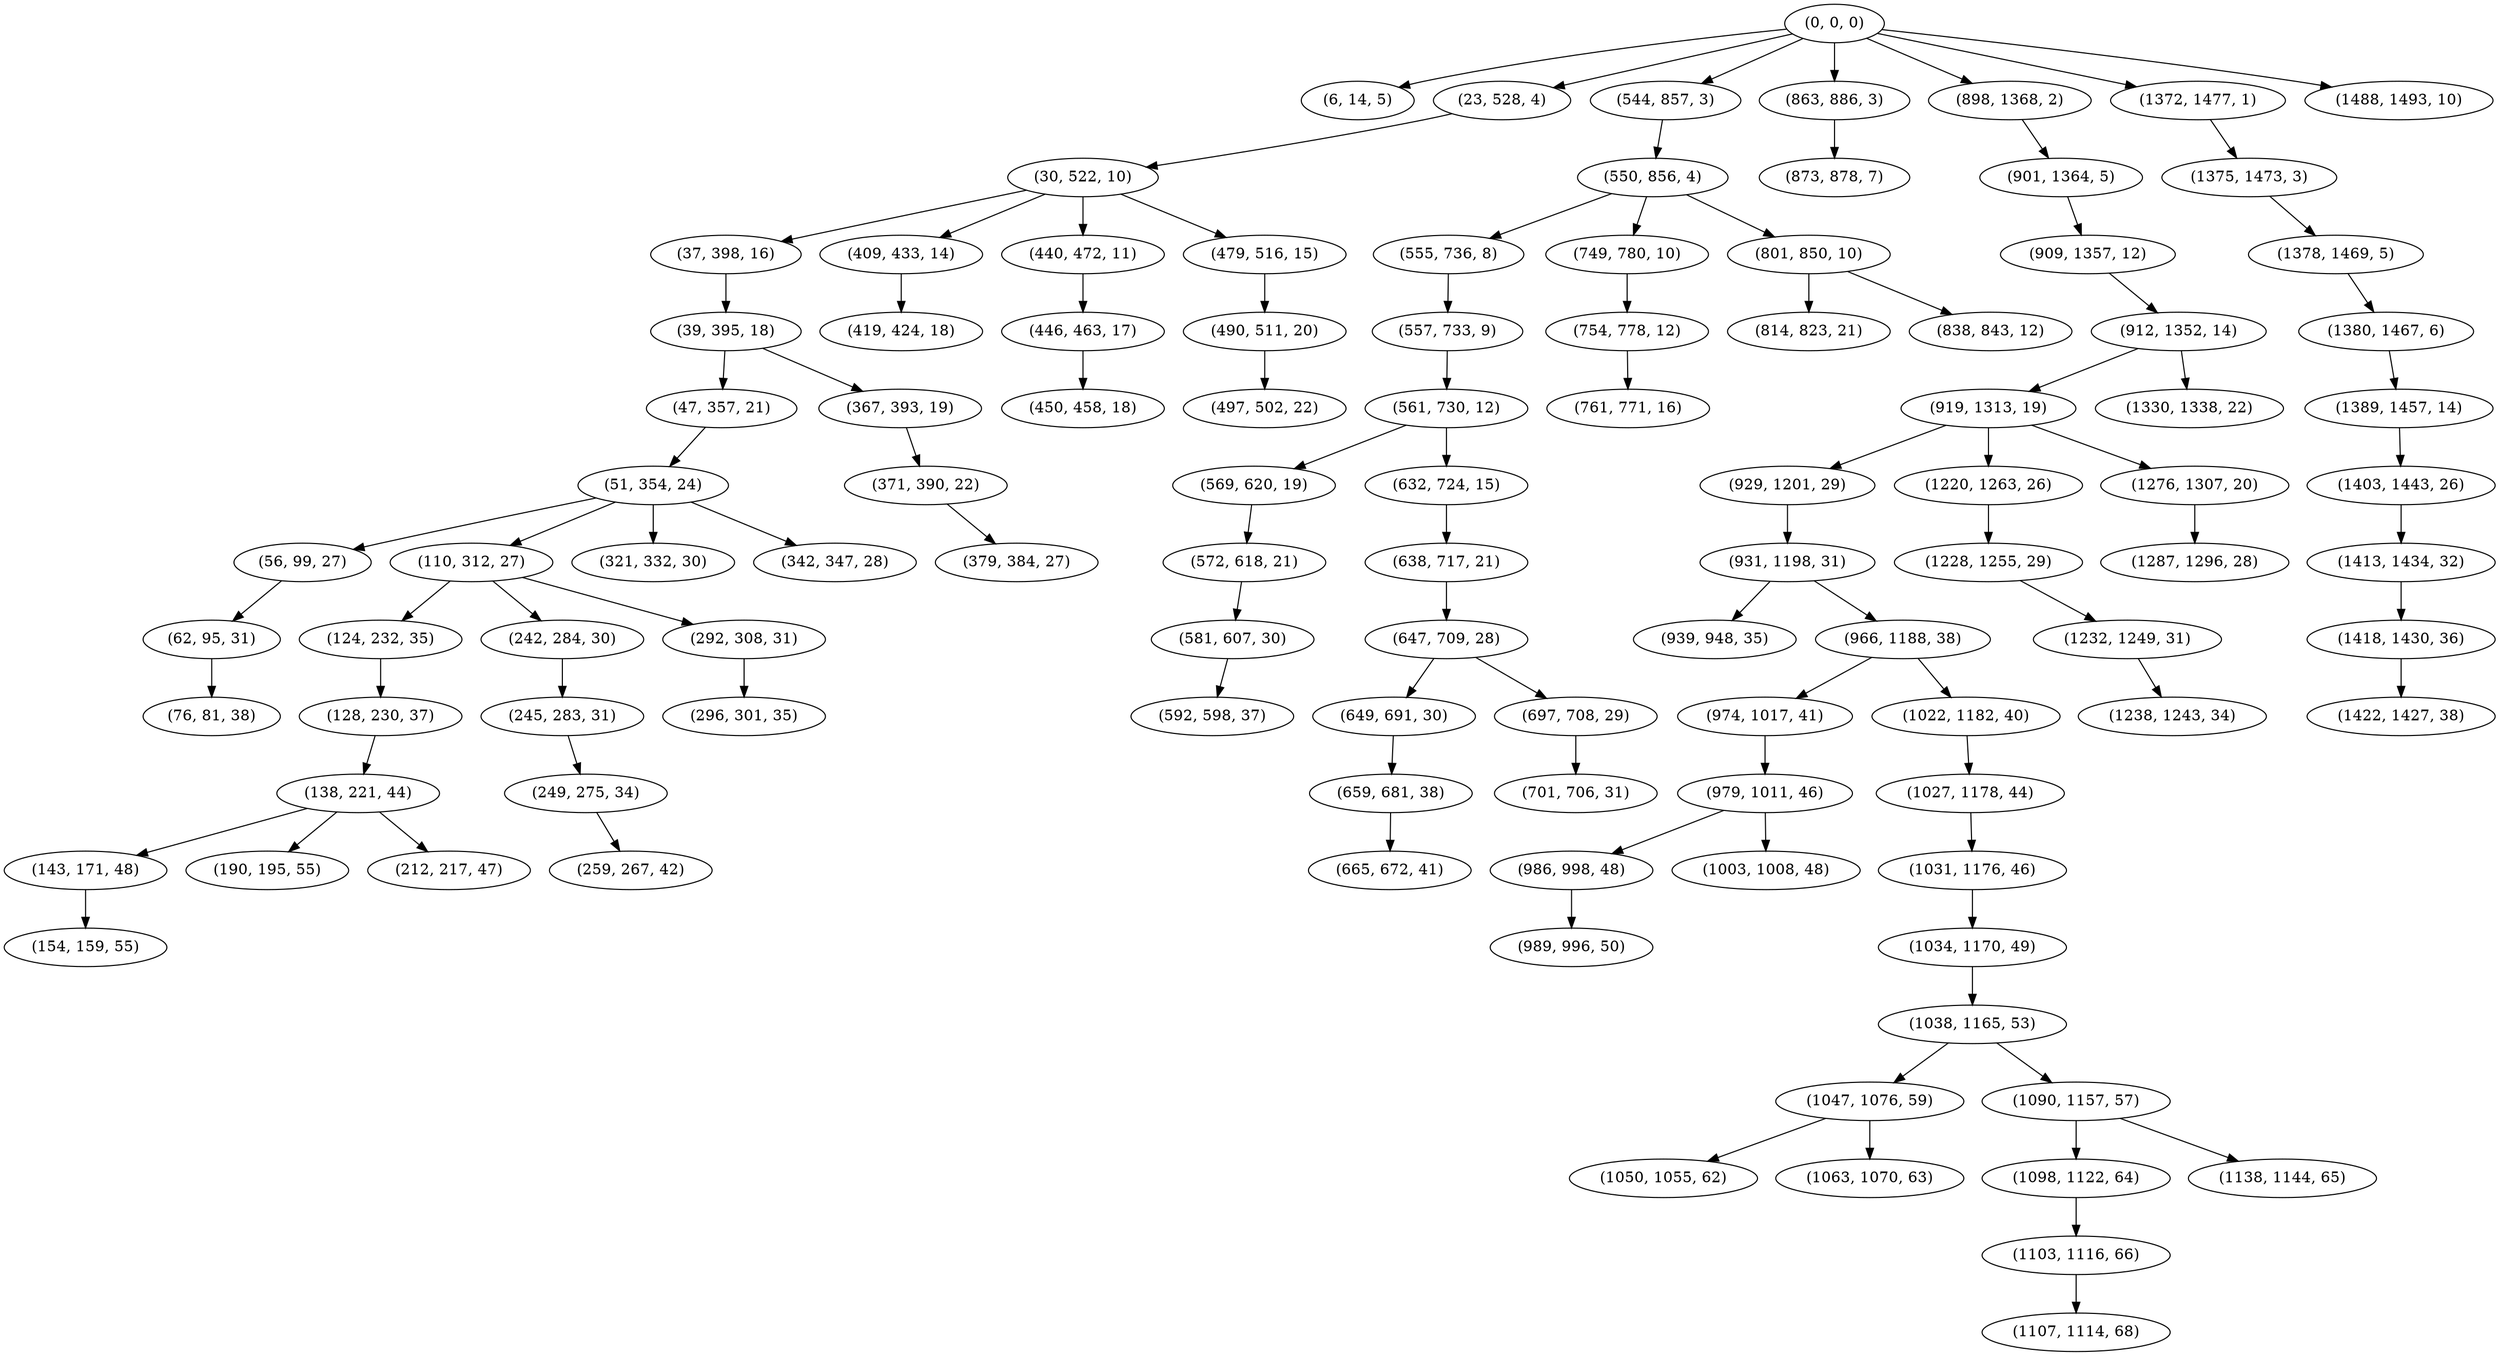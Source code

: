digraph tree {
    "(0, 0, 0)";
    "(6, 14, 5)";
    "(23, 528, 4)";
    "(30, 522, 10)";
    "(37, 398, 16)";
    "(39, 395, 18)";
    "(47, 357, 21)";
    "(51, 354, 24)";
    "(56, 99, 27)";
    "(62, 95, 31)";
    "(76, 81, 38)";
    "(110, 312, 27)";
    "(124, 232, 35)";
    "(128, 230, 37)";
    "(138, 221, 44)";
    "(143, 171, 48)";
    "(154, 159, 55)";
    "(190, 195, 55)";
    "(212, 217, 47)";
    "(242, 284, 30)";
    "(245, 283, 31)";
    "(249, 275, 34)";
    "(259, 267, 42)";
    "(292, 308, 31)";
    "(296, 301, 35)";
    "(321, 332, 30)";
    "(342, 347, 28)";
    "(367, 393, 19)";
    "(371, 390, 22)";
    "(379, 384, 27)";
    "(409, 433, 14)";
    "(419, 424, 18)";
    "(440, 472, 11)";
    "(446, 463, 17)";
    "(450, 458, 18)";
    "(479, 516, 15)";
    "(490, 511, 20)";
    "(497, 502, 22)";
    "(544, 857, 3)";
    "(550, 856, 4)";
    "(555, 736, 8)";
    "(557, 733, 9)";
    "(561, 730, 12)";
    "(569, 620, 19)";
    "(572, 618, 21)";
    "(581, 607, 30)";
    "(592, 598, 37)";
    "(632, 724, 15)";
    "(638, 717, 21)";
    "(647, 709, 28)";
    "(649, 691, 30)";
    "(659, 681, 38)";
    "(665, 672, 41)";
    "(697, 708, 29)";
    "(701, 706, 31)";
    "(749, 780, 10)";
    "(754, 778, 12)";
    "(761, 771, 16)";
    "(801, 850, 10)";
    "(814, 823, 21)";
    "(838, 843, 12)";
    "(863, 886, 3)";
    "(873, 878, 7)";
    "(898, 1368, 2)";
    "(901, 1364, 5)";
    "(909, 1357, 12)";
    "(912, 1352, 14)";
    "(919, 1313, 19)";
    "(929, 1201, 29)";
    "(931, 1198, 31)";
    "(939, 948, 35)";
    "(966, 1188, 38)";
    "(974, 1017, 41)";
    "(979, 1011, 46)";
    "(986, 998, 48)";
    "(989, 996, 50)";
    "(1003, 1008, 48)";
    "(1022, 1182, 40)";
    "(1027, 1178, 44)";
    "(1031, 1176, 46)";
    "(1034, 1170, 49)";
    "(1038, 1165, 53)";
    "(1047, 1076, 59)";
    "(1050, 1055, 62)";
    "(1063, 1070, 63)";
    "(1090, 1157, 57)";
    "(1098, 1122, 64)";
    "(1103, 1116, 66)";
    "(1107, 1114, 68)";
    "(1138, 1144, 65)";
    "(1220, 1263, 26)";
    "(1228, 1255, 29)";
    "(1232, 1249, 31)";
    "(1238, 1243, 34)";
    "(1276, 1307, 20)";
    "(1287, 1296, 28)";
    "(1330, 1338, 22)";
    "(1372, 1477, 1)";
    "(1375, 1473, 3)";
    "(1378, 1469, 5)";
    "(1380, 1467, 6)";
    "(1389, 1457, 14)";
    "(1403, 1443, 26)";
    "(1413, 1434, 32)";
    "(1418, 1430, 36)";
    "(1422, 1427, 38)";
    "(1488, 1493, 10)";
    "(0, 0, 0)" -> "(6, 14, 5)";
    "(0, 0, 0)" -> "(23, 528, 4)";
    "(0, 0, 0)" -> "(544, 857, 3)";
    "(0, 0, 0)" -> "(863, 886, 3)";
    "(0, 0, 0)" -> "(898, 1368, 2)";
    "(0, 0, 0)" -> "(1372, 1477, 1)";
    "(0, 0, 0)" -> "(1488, 1493, 10)";
    "(23, 528, 4)" -> "(30, 522, 10)";
    "(30, 522, 10)" -> "(37, 398, 16)";
    "(30, 522, 10)" -> "(409, 433, 14)";
    "(30, 522, 10)" -> "(440, 472, 11)";
    "(30, 522, 10)" -> "(479, 516, 15)";
    "(37, 398, 16)" -> "(39, 395, 18)";
    "(39, 395, 18)" -> "(47, 357, 21)";
    "(39, 395, 18)" -> "(367, 393, 19)";
    "(47, 357, 21)" -> "(51, 354, 24)";
    "(51, 354, 24)" -> "(56, 99, 27)";
    "(51, 354, 24)" -> "(110, 312, 27)";
    "(51, 354, 24)" -> "(321, 332, 30)";
    "(51, 354, 24)" -> "(342, 347, 28)";
    "(56, 99, 27)" -> "(62, 95, 31)";
    "(62, 95, 31)" -> "(76, 81, 38)";
    "(110, 312, 27)" -> "(124, 232, 35)";
    "(110, 312, 27)" -> "(242, 284, 30)";
    "(110, 312, 27)" -> "(292, 308, 31)";
    "(124, 232, 35)" -> "(128, 230, 37)";
    "(128, 230, 37)" -> "(138, 221, 44)";
    "(138, 221, 44)" -> "(143, 171, 48)";
    "(138, 221, 44)" -> "(190, 195, 55)";
    "(138, 221, 44)" -> "(212, 217, 47)";
    "(143, 171, 48)" -> "(154, 159, 55)";
    "(242, 284, 30)" -> "(245, 283, 31)";
    "(245, 283, 31)" -> "(249, 275, 34)";
    "(249, 275, 34)" -> "(259, 267, 42)";
    "(292, 308, 31)" -> "(296, 301, 35)";
    "(367, 393, 19)" -> "(371, 390, 22)";
    "(371, 390, 22)" -> "(379, 384, 27)";
    "(409, 433, 14)" -> "(419, 424, 18)";
    "(440, 472, 11)" -> "(446, 463, 17)";
    "(446, 463, 17)" -> "(450, 458, 18)";
    "(479, 516, 15)" -> "(490, 511, 20)";
    "(490, 511, 20)" -> "(497, 502, 22)";
    "(544, 857, 3)" -> "(550, 856, 4)";
    "(550, 856, 4)" -> "(555, 736, 8)";
    "(550, 856, 4)" -> "(749, 780, 10)";
    "(550, 856, 4)" -> "(801, 850, 10)";
    "(555, 736, 8)" -> "(557, 733, 9)";
    "(557, 733, 9)" -> "(561, 730, 12)";
    "(561, 730, 12)" -> "(569, 620, 19)";
    "(561, 730, 12)" -> "(632, 724, 15)";
    "(569, 620, 19)" -> "(572, 618, 21)";
    "(572, 618, 21)" -> "(581, 607, 30)";
    "(581, 607, 30)" -> "(592, 598, 37)";
    "(632, 724, 15)" -> "(638, 717, 21)";
    "(638, 717, 21)" -> "(647, 709, 28)";
    "(647, 709, 28)" -> "(649, 691, 30)";
    "(647, 709, 28)" -> "(697, 708, 29)";
    "(649, 691, 30)" -> "(659, 681, 38)";
    "(659, 681, 38)" -> "(665, 672, 41)";
    "(697, 708, 29)" -> "(701, 706, 31)";
    "(749, 780, 10)" -> "(754, 778, 12)";
    "(754, 778, 12)" -> "(761, 771, 16)";
    "(801, 850, 10)" -> "(814, 823, 21)";
    "(801, 850, 10)" -> "(838, 843, 12)";
    "(863, 886, 3)" -> "(873, 878, 7)";
    "(898, 1368, 2)" -> "(901, 1364, 5)";
    "(901, 1364, 5)" -> "(909, 1357, 12)";
    "(909, 1357, 12)" -> "(912, 1352, 14)";
    "(912, 1352, 14)" -> "(919, 1313, 19)";
    "(912, 1352, 14)" -> "(1330, 1338, 22)";
    "(919, 1313, 19)" -> "(929, 1201, 29)";
    "(919, 1313, 19)" -> "(1220, 1263, 26)";
    "(919, 1313, 19)" -> "(1276, 1307, 20)";
    "(929, 1201, 29)" -> "(931, 1198, 31)";
    "(931, 1198, 31)" -> "(939, 948, 35)";
    "(931, 1198, 31)" -> "(966, 1188, 38)";
    "(966, 1188, 38)" -> "(974, 1017, 41)";
    "(966, 1188, 38)" -> "(1022, 1182, 40)";
    "(974, 1017, 41)" -> "(979, 1011, 46)";
    "(979, 1011, 46)" -> "(986, 998, 48)";
    "(979, 1011, 46)" -> "(1003, 1008, 48)";
    "(986, 998, 48)" -> "(989, 996, 50)";
    "(1022, 1182, 40)" -> "(1027, 1178, 44)";
    "(1027, 1178, 44)" -> "(1031, 1176, 46)";
    "(1031, 1176, 46)" -> "(1034, 1170, 49)";
    "(1034, 1170, 49)" -> "(1038, 1165, 53)";
    "(1038, 1165, 53)" -> "(1047, 1076, 59)";
    "(1038, 1165, 53)" -> "(1090, 1157, 57)";
    "(1047, 1076, 59)" -> "(1050, 1055, 62)";
    "(1047, 1076, 59)" -> "(1063, 1070, 63)";
    "(1090, 1157, 57)" -> "(1098, 1122, 64)";
    "(1090, 1157, 57)" -> "(1138, 1144, 65)";
    "(1098, 1122, 64)" -> "(1103, 1116, 66)";
    "(1103, 1116, 66)" -> "(1107, 1114, 68)";
    "(1220, 1263, 26)" -> "(1228, 1255, 29)";
    "(1228, 1255, 29)" -> "(1232, 1249, 31)";
    "(1232, 1249, 31)" -> "(1238, 1243, 34)";
    "(1276, 1307, 20)" -> "(1287, 1296, 28)";
    "(1372, 1477, 1)" -> "(1375, 1473, 3)";
    "(1375, 1473, 3)" -> "(1378, 1469, 5)";
    "(1378, 1469, 5)" -> "(1380, 1467, 6)";
    "(1380, 1467, 6)" -> "(1389, 1457, 14)";
    "(1389, 1457, 14)" -> "(1403, 1443, 26)";
    "(1403, 1443, 26)" -> "(1413, 1434, 32)";
    "(1413, 1434, 32)" -> "(1418, 1430, 36)";
    "(1418, 1430, 36)" -> "(1422, 1427, 38)";
}
